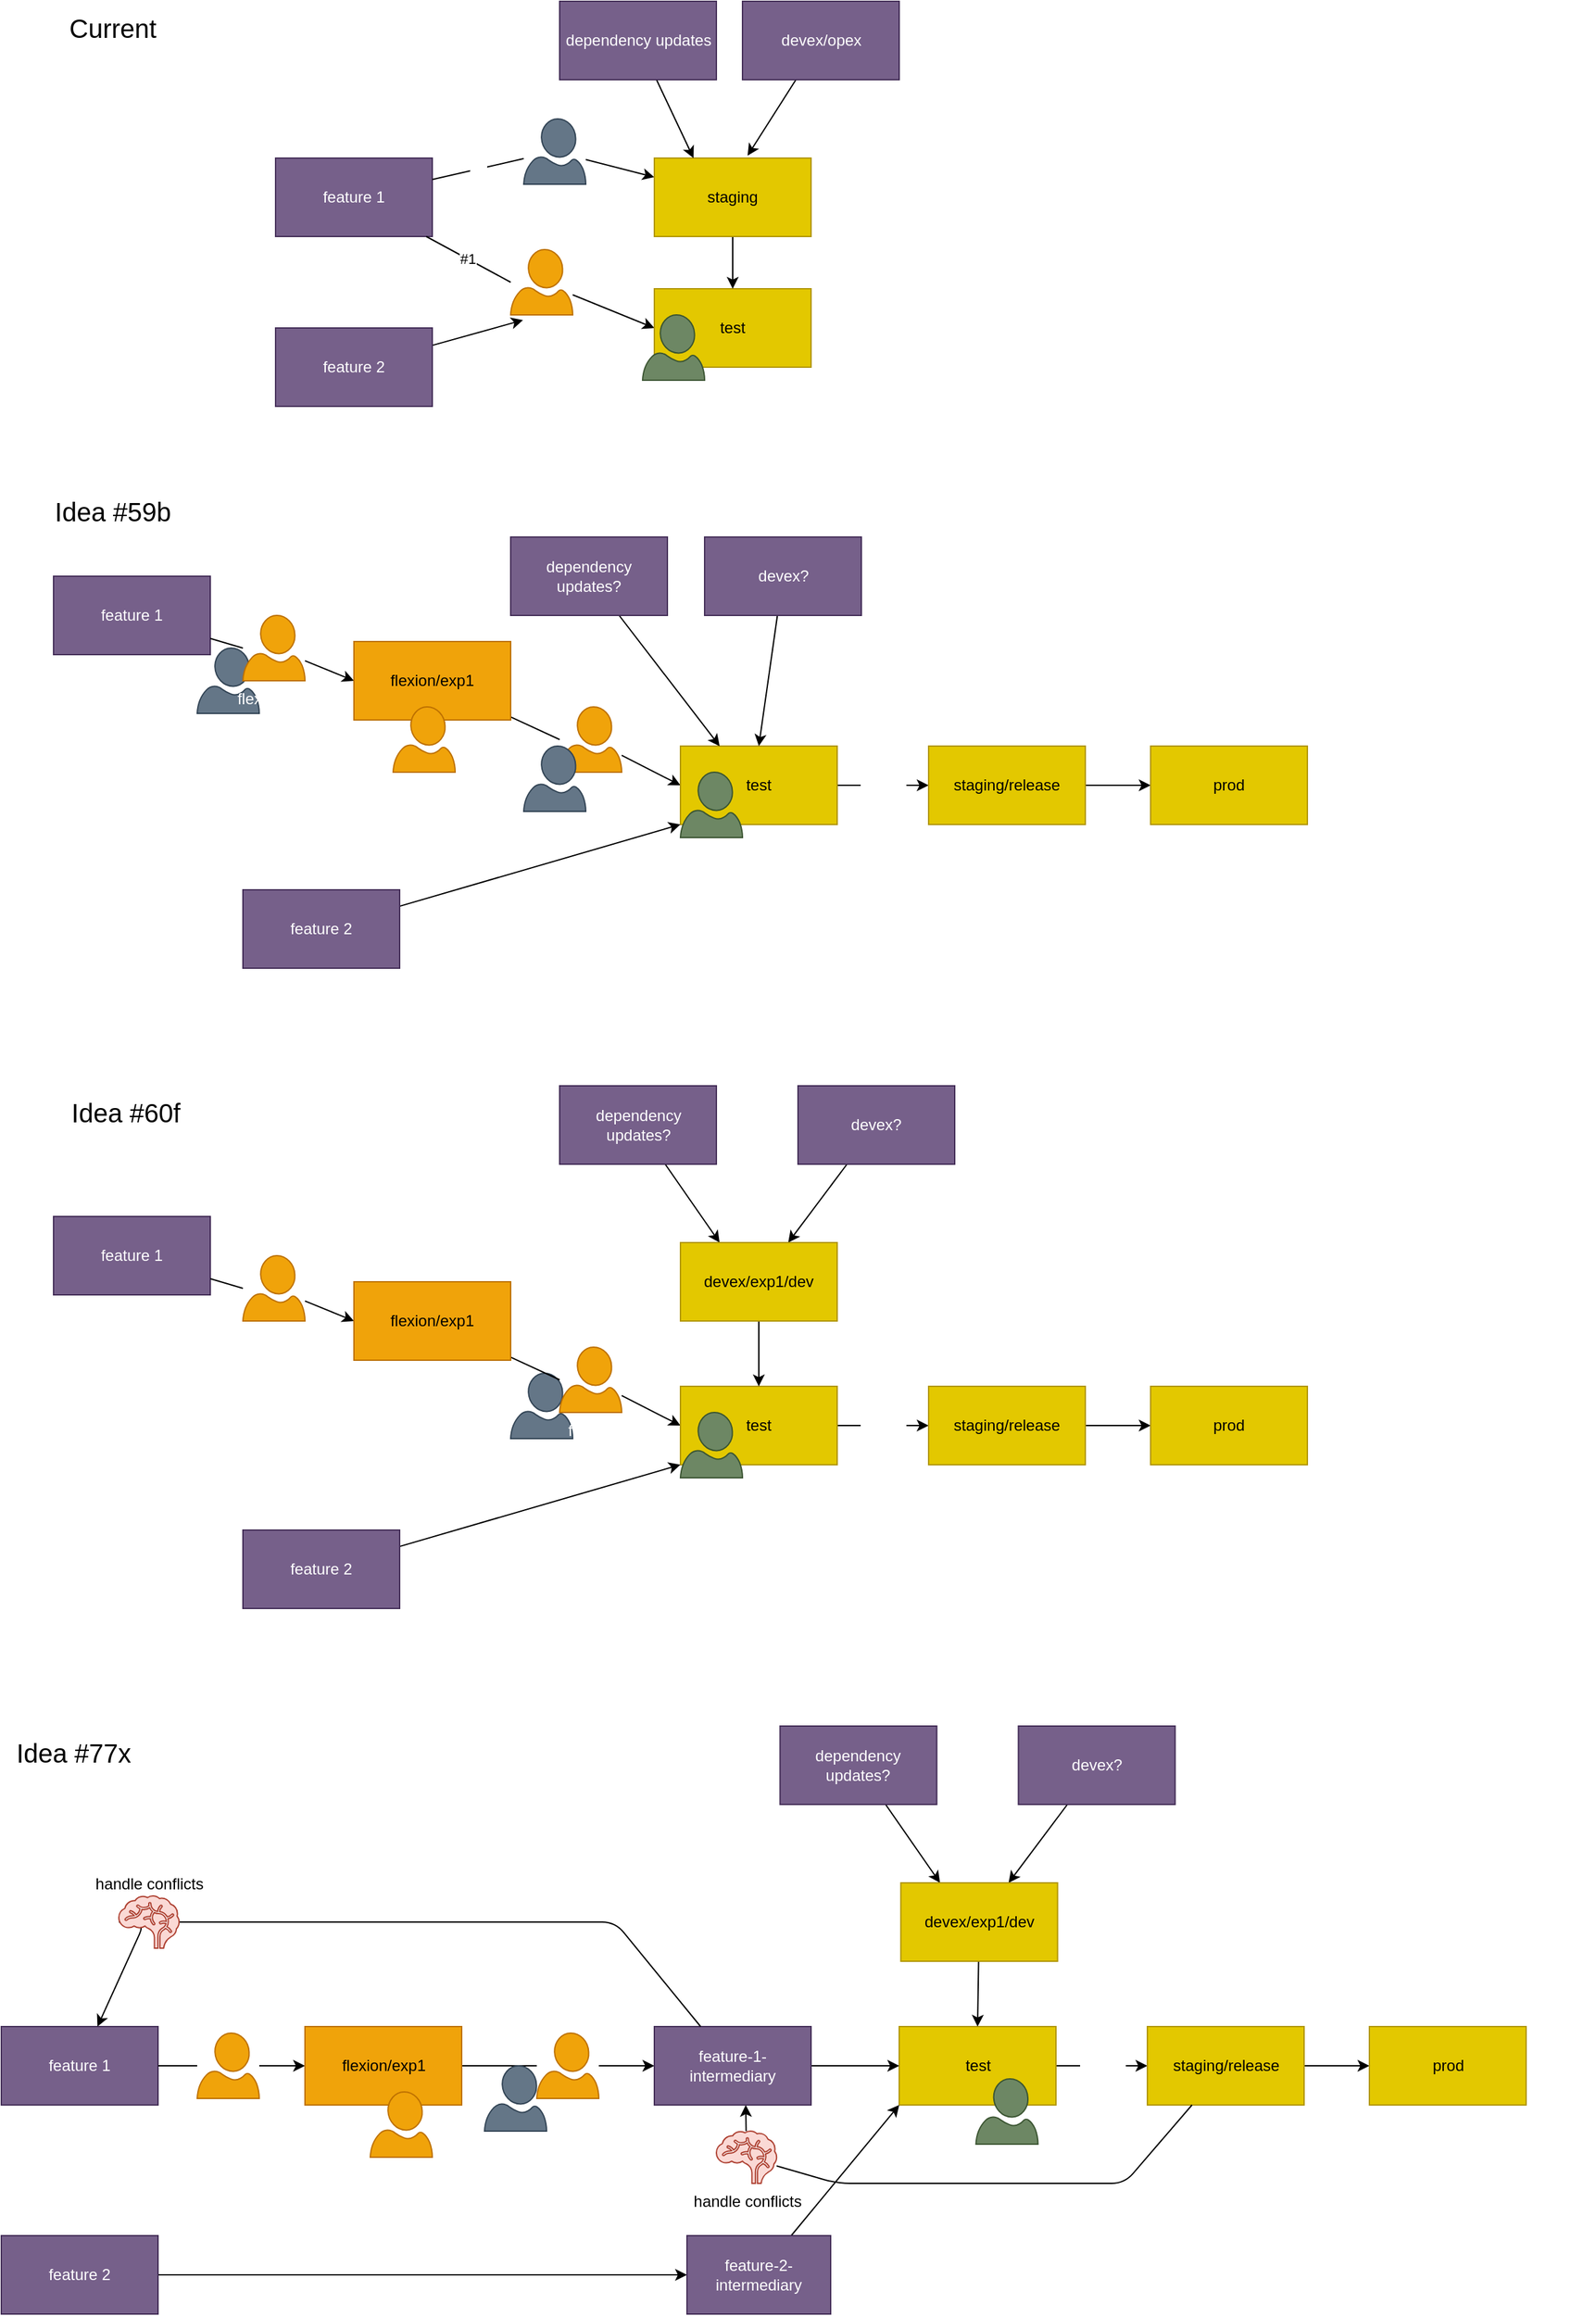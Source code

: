 <mxfile>
    <diagram id="F2tONFXF3S80tZAxkaJ6" name="Page-1">
        <mxGraphModel dx="1738" dy="584" grid="1" gridSize="10" guides="1" tooltips="1" connect="1" arrows="1" fold="1" page="1" pageScale="1" pageWidth="850" pageHeight="1100" math="0" shadow="0">
            <root>
                <mxCell id="0"/>
                <mxCell id="1" parent="0"/>
                <mxCell id="2" value="&lt;font style=&quot;font-size: 20px;&quot;&gt;Current&lt;/font&gt;" style="text;html=1;align=center;verticalAlign=middle;resizable=0;points=[];autosize=1;strokeColor=none;fillColor=none;" parent="1" vertex="1">
                    <mxGeometry x="-50" y="60" width="90" height="40" as="geometry"/>
                </mxCell>
                <mxCell id="3" value="&lt;font style=&quot;font-size: 20px;&quot;&gt;Idea #59b&lt;/font&gt;" style="text;html=1;align=center;verticalAlign=middle;resizable=0;points=[];autosize=1;strokeColor=none;fillColor=none;" parent="1" vertex="1">
                    <mxGeometry x="-60" y="430" width="110" height="40" as="geometry"/>
                </mxCell>
                <mxCell id="17" style="edgeStyle=none;html=1;entryX=0;entryY=0.5;entryDx=0;entryDy=0;startArrow=none;" parent="1" source="7" target="5" edge="1">
                    <mxGeometry relative="1" as="geometry"/>
                </mxCell>
                <mxCell id="23" style="edgeStyle=none;html=1;fontColor=#FFFFFF;startArrow=none;" parent="1" source="8" target="6" edge="1">
                    <mxGeometry relative="1" as="geometry"/>
                </mxCell>
                <mxCell id="4" value="feature 1" style="whiteSpace=wrap;html=1;fillColor=#76608a;fontColor=#ffffff;strokeColor=#432D57;" parent="1" vertex="1">
                    <mxGeometry x="120" y="180" width="120" height="60" as="geometry"/>
                </mxCell>
                <mxCell id="5" value="test" style="whiteSpace=wrap;html=1;fillColor=#e3c800;fontColor=#000000;strokeColor=#B09500;" parent="1" vertex="1">
                    <mxGeometry x="410" y="280" width="120" height="60" as="geometry"/>
                </mxCell>
                <mxCell id="37" style="edgeStyle=none;html=1;entryX=0.5;entryY=0;entryDx=0;entryDy=0;fontColor=#FFFFFF;" parent="1" source="6" target="5" edge="1">
                    <mxGeometry relative="1" as="geometry"/>
                </mxCell>
                <mxCell id="6" value="staging" style="whiteSpace=wrap;html=1;fillColor=#e3c800;fontColor=#000000;strokeColor=#B09500;" parent="1" vertex="1">
                    <mxGeometry x="410" y="180" width="120" height="60" as="geometry"/>
                </mxCell>
                <mxCell id="85" style="edgeStyle=none;html=1;entryX=0.199;entryY=1.08;entryDx=0;entryDy=0;entryPerimeter=0;fontSize=20;fontColor=#FFFFFF;" parent="1" source="10" target="7" edge="1">
                    <mxGeometry relative="1" as="geometry"/>
                </mxCell>
                <mxCell id="10" value="feature 2" style="whiteSpace=wrap;html=1;fillColor=#76608a;fontColor=#ffffff;strokeColor=#432D57;" parent="1" vertex="1">
                    <mxGeometry x="120" y="310" width="120" height="60" as="geometry"/>
                </mxCell>
                <mxCell id="19" value="tenille" style="verticalLabelPosition=bottom;html=1;verticalAlign=top;align=center;strokeColor=#3A5431;fillColor=#6d8764;shape=mxgraph.azure.user;fontColor=#ffffff;" parent="1" vertex="1">
                    <mxGeometry x="401" y="300" width="47.5" height="50" as="geometry"/>
                </mxCell>
                <mxCell id="24" value="#2" style="edgeStyle=none;html=1;fontColor=#FFFFFF;endArrow=none;" parent="1" source="4" target="8" edge="1">
                    <mxGeometry relative="1" as="geometry">
                        <mxPoint x="240" y="210" as="sourcePoint"/>
                        <mxPoint x="410" y="210" as="targetPoint"/>
                    </mxGeometry>
                </mxCell>
                <mxCell id="8" value="court eng" style="verticalLabelPosition=bottom;html=1;verticalAlign=top;align=center;strokeColor=#314354;fillColor=#647687;shape=mxgraph.azure.user;fontColor=#ffffff;" parent="1" vertex="1">
                    <mxGeometry x="310" y="150" width="47.5" height="50" as="geometry"/>
                </mxCell>
                <mxCell id="25" value="#1" style="edgeStyle=none;html=1;entryX=0;entryY=0.5;entryDx=0;entryDy=0;endArrow=none;" parent="1" source="4" target="7" edge="1">
                    <mxGeometry relative="1" as="geometry">
                        <mxPoint x="240" y="236.087" as="sourcePoint"/>
                        <mxPoint x="410" y="310" as="targetPoint"/>
                    </mxGeometry>
                </mxCell>
                <mxCell id="7" value="&lt;font color=&quot;#ffffff&quot;&gt;flexion&lt;/font&gt;" style="verticalLabelPosition=bottom;html=1;verticalAlign=top;align=center;strokeColor=#BD7000;fillColor=#f0a30a;shape=mxgraph.azure.user;fontColor=#000000;" parent="1" vertex="1">
                    <mxGeometry x="300" y="250" width="47.5" height="50" as="geometry"/>
                </mxCell>
                <mxCell id="26" style="edgeStyle=none;html=1;entryX=0;entryY=0.5;entryDx=0;entryDy=0;startArrow=none;" parent="1" source="36" target="29" edge="1">
                    <mxGeometry relative="1" as="geometry"/>
                </mxCell>
                <mxCell id="51" style="edgeStyle=none;html=1;entryX=0;entryY=0.5;entryDx=0;entryDy=0;fontColor=#FFFFFF;startArrow=none;" parent="1" source="52" target="47" edge="1">
                    <mxGeometry relative="1" as="geometry"/>
                </mxCell>
                <mxCell id="28" value="feature 1" style="whiteSpace=wrap;html=1;fillColor=#76608a;fontColor=#ffffff;strokeColor=#432D57;" parent="1" vertex="1">
                    <mxGeometry x="-50" y="500" width="120" height="60" as="geometry"/>
                </mxCell>
                <mxCell id="39" value="test&lt;br&gt;passes" style="edgeStyle=none;html=1;fontColor=#FFFFFF;" parent="1" source="29" target="38" edge="1">
                    <mxGeometry relative="1" as="geometry"/>
                </mxCell>
                <mxCell id="29" value="test" style="whiteSpace=wrap;html=1;fillColor=#e3c800;fontColor=#000000;strokeColor=#B09500;" parent="1" vertex="1">
                    <mxGeometry x="430" y="630" width="120" height="60" as="geometry"/>
                </mxCell>
                <mxCell id="40" style="edgeStyle=none;html=1;entryX=0;entryY=1;entryDx=0;entryDy=0;fontColor=#FFFFFF;" parent="1" source="31" target="29" edge="1">
                    <mxGeometry relative="1" as="geometry"/>
                </mxCell>
                <mxCell id="31" value="feature 2" style="whiteSpace=wrap;html=1;fillColor=#76608a;fontColor=#ffffff;strokeColor=#432D57;" parent="1" vertex="1">
                    <mxGeometry x="95" y="740" width="120" height="60" as="geometry"/>
                </mxCell>
                <mxCell id="32" value="tenille" style="verticalLabelPosition=bottom;html=1;verticalAlign=top;align=center;strokeColor=#3A5431;fillColor=#6d8764;shape=mxgraph.azure.user;fontColor=#ffffff;" parent="1" vertex="1">
                    <mxGeometry x="430" y="650" width="47.5" height="50" as="geometry"/>
                </mxCell>
                <mxCell id="34" value="court eng" style="verticalLabelPosition=bottom;html=1;verticalAlign=top;align=center;strokeColor=#314354;fillColor=#647687;shape=mxgraph.azure.user;fontColor=#ffffff;" parent="1" vertex="1">
                    <mxGeometry x="60" y="555" width="47.5" height="50" as="geometry"/>
                </mxCell>
                <mxCell id="35" value="" style="edgeStyle=none;html=1;entryX=0;entryY=0.5;entryDx=0;entryDy=0;endArrow=none;startArrow=none;" parent="1" source="47" target="36" edge="1">
                    <mxGeometry relative="1" as="geometry">
                        <mxPoint x="260" y="586.087" as="sourcePoint"/>
                        <mxPoint x="430" y="660" as="targetPoint"/>
                    </mxGeometry>
                </mxCell>
                <mxCell id="36" value="&lt;font color=&quot;#ffffff&quot;&gt;flexion&lt;/font&gt;" style="verticalLabelPosition=bottom;html=1;verticalAlign=top;align=center;strokeColor=#BD7000;fillColor=#f0a30a;shape=mxgraph.azure.user;fontColor=#000000;" parent="1" vertex="1">
                    <mxGeometry x="337.5" y="600" width="47.5" height="50" as="geometry"/>
                </mxCell>
                <mxCell id="46" style="edgeStyle=none;html=1;entryX=0;entryY=0.5;entryDx=0;entryDy=0;fontColor=#FFFFFF;" parent="1" source="38" target="45" edge="1">
                    <mxGeometry relative="1" as="geometry"/>
                </mxCell>
                <mxCell id="38" value="staging/release" style="whiteSpace=wrap;html=1;fillColor=#e3c800;fontColor=#000000;strokeColor=#B09500;" parent="1" vertex="1">
                    <mxGeometry x="620" y="630" width="120" height="60" as="geometry"/>
                </mxCell>
                <mxCell id="42" style="edgeStyle=none;html=1;entryX=0.5;entryY=0;entryDx=0;entryDy=0;fontColor=#FFFFFF;" parent="1" source="41" target="29" edge="1">
                    <mxGeometry relative="1" as="geometry"/>
                </mxCell>
                <mxCell id="41" value="devex?" style="whiteSpace=wrap;html=1;fillColor=#76608a;fontColor=#ffffff;strokeColor=#432D57;" parent="1" vertex="1">
                    <mxGeometry x="448.5" y="470" width="120" height="60" as="geometry"/>
                </mxCell>
                <mxCell id="44" style="edgeStyle=none;html=1;entryX=0.25;entryY=0;entryDx=0;entryDy=0;fontColor=#FFFFFF;" parent="1" source="43" target="29" edge="1">
                    <mxGeometry relative="1" as="geometry"/>
                </mxCell>
                <mxCell id="43" value="dependency updates?" style="whiteSpace=wrap;html=1;fillColor=#76608a;fontColor=#ffffff;strokeColor=#432D57;" parent="1" vertex="1">
                    <mxGeometry x="300" y="470" width="120" height="60" as="geometry"/>
                </mxCell>
                <mxCell id="45" value="prod" style="whiteSpace=wrap;html=1;fillColor=#e3c800;fontColor=#000000;strokeColor=#B09500;" parent="1" vertex="1">
                    <mxGeometry x="790" y="630" width="120" height="60" as="geometry"/>
                </mxCell>
                <mxCell id="47" value="flexion/exp1" style="whiteSpace=wrap;html=1;fillColor=#f0a30a;fontColor=#000000;strokeColor=#BD7000;" parent="1" vertex="1">
                    <mxGeometry x="180" y="550" width="120" height="60" as="geometry"/>
                </mxCell>
                <mxCell id="53" value="" style="edgeStyle=none;html=1;entryX=0;entryY=0.5;entryDx=0;entryDy=0;fontColor=#FFFFFF;endArrow=none;" parent="1" source="28" target="52" edge="1">
                    <mxGeometry relative="1" as="geometry">
                        <mxPoint x="130" y="561.818" as="sourcePoint"/>
                        <mxPoint x="180" y="580" as="targetPoint"/>
                    </mxGeometry>
                </mxCell>
                <mxCell id="52" value="&lt;font color=&quot;#ffffff&quot;&gt;flexion dev&lt;/font&gt;" style="verticalLabelPosition=bottom;html=1;verticalAlign=top;align=center;strokeColor=#BD7000;fillColor=#f0a30a;shape=mxgraph.azure.user;fontColor=#000000;" parent="1" vertex="1">
                    <mxGeometry x="95" y="530" width="47.5" height="50" as="geometry"/>
                </mxCell>
                <mxCell id="54" value="&lt;font style=&quot;font-size: 20px;&quot;&gt;Idea #60f&lt;/font&gt;" style="text;html=1;align=center;verticalAlign=middle;resizable=0;points=[];autosize=1;strokeColor=none;fillColor=none;" parent="1" vertex="1">
                    <mxGeometry x="-50" y="890" width="110" height="40" as="geometry"/>
                </mxCell>
                <mxCell id="55" style="edgeStyle=none;html=1;entryX=0;entryY=0.5;entryDx=0;entryDy=0;startArrow=none;" parent="1" source="65" target="59" edge="1">
                    <mxGeometry relative="1" as="geometry"/>
                </mxCell>
                <mxCell id="56" style="edgeStyle=none;html=1;entryX=0;entryY=0.5;entryDx=0;entryDy=0;fontColor=#FFFFFF;startArrow=none;" parent="1" source="75" target="73" edge="1">
                    <mxGeometry relative="1" as="geometry"/>
                </mxCell>
                <mxCell id="57" value="feature 1" style="whiteSpace=wrap;html=1;fillColor=#76608a;fontColor=#ffffff;strokeColor=#432D57;" parent="1" vertex="1">
                    <mxGeometry x="-50" y="990" width="120" height="60" as="geometry"/>
                </mxCell>
                <mxCell id="58" value="test&lt;br&gt;passes" style="edgeStyle=none;html=1;fontColor=#FFFFFF;" parent="1" source="59" target="67" edge="1">
                    <mxGeometry relative="1" as="geometry"/>
                </mxCell>
                <mxCell id="59" value="test" style="whiteSpace=wrap;html=1;fillColor=#e3c800;fontColor=#000000;strokeColor=#B09500;" parent="1" vertex="1">
                    <mxGeometry x="430" y="1120" width="120" height="60" as="geometry"/>
                </mxCell>
                <mxCell id="60" style="edgeStyle=none;html=1;entryX=0;entryY=1;entryDx=0;entryDy=0;fontColor=#FFFFFF;" parent="1" source="61" target="59" edge="1">
                    <mxGeometry relative="1" as="geometry"/>
                </mxCell>
                <mxCell id="61" value="feature 2" style="whiteSpace=wrap;html=1;fillColor=#76608a;fontColor=#ffffff;strokeColor=#432D57;" parent="1" vertex="1">
                    <mxGeometry x="95" y="1230" width="120" height="60" as="geometry"/>
                </mxCell>
                <mxCell id="62" value="tenille" style="verticalLabelPosition=bottom;html=1;verticalAlign=top;align=center;strokeColor=#3A5431;fillColor=#6d8764;shape=mxgraph.azure.user;fontColor=#ffffff;" parent="1" vertex="1">
                    <mxGeometry x="430" y="1140" width="47.5" height="50" as="geometry"/>
                </mxCell>
                <mxCell id="63" value="court eng" style="verticalLabelPosition=bottom;html=1;verticalAlign=top;align=center;strokeColor=#314354;fillColor=#647687;shape=mxgraph.azure.user;fontColor=#ffffff;" parent="1" vertex="1">
                    <mxGeometry x="300" y="1110" width="47.5" height="50" as="geometry"/>
                </mxCell>
                <mxCell id="64" value="" style="edgeStyle=none;html=1;entryX=0;entryY=0.5;entryDx=0;entryDy=0;endArrow=none;startArrow=none;" parent="1" source="73" target="65" edge="1">
                    <mxGeometry relative="1" as="geometry">
                        <mxPoint x="260" y="1076.087" as="sourcePoint"/>
                        <mxPoint x="430" y="1150" as="targetPoint"/>
                    </mxGeometry>
                </mxCell>
                <mxCell id="65" value="&lt;font color=&quot;#ffffff&quot;&gt;flexion&lt;/font&gt;" style="verticalLabelPosition=bottom;html=1;verticalAlign=top;align=center;strokeColor=#BD7000;fillColor=#f0a30a;shape=mxgraph.azure.user;fontColor=#000000;" parent="1" vertex="1">
                    <mxGeometry x="337.5" y="1090" width="47.5" height="50" as="geometry"/>
                </mxCell>
                <mxCell id="66" style="edgeStyle=none;html=1;entryX=0;entryY=0.5;entryDx=0;entryDy=0;fontColor=#FFFFFF;" parent="1" source="67" target="72" edge="1">
                    <mxGeometry relative="1" as="geometry"/>
                </mxCell>
                <mxCell id="67" value="staging/release" style="whiteSpace=wrap;html=1;fillColor=#e3c800;fontColor=#000000;strokeColor=#B09500;" parent="1" vertex="1">
                    <mxGeometry x="620" y="1120" width="120" height="60" as="geometry"/>
                </mxCell>
                <mxCell id="79" style="edgeStyle=none;html=1;fontColor=#FFFFFF;" parent="1" source="69" target="76" edge="1">
                    <mxGeometry relative="1" as="geometry"/>
                </mxCell>
                <mxCell id="69" value="devex?" style="whiteSpace=wrap;html=1;fillColor=#76608a;fontColor=#ffffff;strokeColor=#432D57;" parent="1" vertex="1">
                    <mxGeometry x="520" y="890" width="120" height="60" as="geometry"/>
                </mxCell>
                <mxCell id="78" style="edgeStyle=none;html=1;entryX=0.25;entryY=0;entryDx=0;entryDy=0;fontColor=#FFFFFF;" parent="1" source="71" target="76" edge="1">
                    <mxGeometry relative="1" as="geometry"/>
                </mxCell>
                <mxCell id="71" value="dependency updates?" style="whiteSpace=wrap;html=1;fillColor=#76608a;fontColor=#ffffff;strokeColor=#432D57;" parent="1" vertex="1">
                    <mxGeometry x="337.5" y="890" width="120" height="60" as="geometry"/>
                </mxCell>
                <mxCell id="72" value="prod" style="whiteSpace=wrap;html=1;fillColor=#e3c800;fontColor=#000000;strokeColor=#B09500;" parent="1" vertex="1">
                    <mxGeometry x="790" y="1120" width="120" height="60" as="geometry"/>
                </mxCell>
                <mxCell id="73" value="flexion/exp1" style="whiteSpace=wrap;html=1;fillColor=#f0a30a;fontColor=#000000;strokeColor=#BD7000;" parent="1" vertex="1">
                    <mxGeometry x="180" y="1040" width="120" height="60" as="geometry"/>
                </mxCell>
                <mxCell id="74" value="" style="edgeStyle=none;html=1;entryX=0;entryY=0.5;entryDx=0;entryDy=0;fontColor=#FFFFFF;endArrow=none;" parent="1" source="57" target="75" edge="1">
                    <mxGeometry relative="1" as="geometry">
                        <mxPoint x="130" y="1051.818" as="sourcePoint"/>
                        <mxPoint x="180" y="1070" as="targetPoint"/>
                    </mxGeometry>
                </mxCell>
                <mxCell id="75" value="&lt;font color=&quot;#ffffff&quot;&gt;flexion&lt;/font&gt;" style="verticalLabelPosition=bottom;html=1;verticalAlign=top;align=center;strokeColor=#BD7000;fillColor=#f0a30a;shape=mxgraph.azure.user;fontColor=#000000;" parent="1" vertex="1">
                    <mxGeometry x="95" y="1020" width="47.5" height="50" as="geometry"/>
                </mxCell>
                <mxCell id="80" style="edgeStyle=none;html=1;entryX=0.5;entryY=0;entryDx=0;entryDy=0;fontColor=#FFFFFF;" parent="1" source="76" target="59" edge="1">
                    <mxGeometry relative="1" as="geometry"/>
                </mxCell>
                <mxCell id="76" value="devex/exp1/dev" style="whiteSpace=wrap;html=1;fillColor=#e3c800;fontColor=#000000;strokeColor=#B09500;" parent="1" vertex="1">
                    <mxGeometry x="430" y="1010" width="120" height="60" as="geometry"/>
                </mxCell>
                <mxCell id="82" style="edgeStyle=none;html=1;entryX=0.595;entryY=-0.031;entryDx=0;entryDy=0;entryPerimeter=0;fontColor=#FFFFFF;" parent="1" source="81" target="6" edge="1">
                    <mxGeometry relative="1" as="geometry"/>
                </mxCell>
                <mxCell id="81" value="devex/opex" style="whiteSpace=wrap;html=1;fillColor=#76608a;fontColor=#ffffff;strokeColor=#432D57;" parent="1" vertex="1">
                    <mxGeometry x="477.5" y="60" width="120" height="60" as="geometry"/>
                </mxCell>
                <mxCell id="84" style="edgeStyle=none;html=1;entryX=0.25;entryY=0;entryDx=0;entryDy=0;fontColor=#FFFFFF;" parent="1" source="83" target="6" edge="1">
                    <mxGeometry relative="1" as="geometry"/>
                </mxCell>
                <mxCell id="83" value="dependency updates" style="whiteSpace=wrap;html=1;fillColor=#76608a;fontColor=#ffffff;strokeColor=#432D57;" parent="1" vertex="1">
                    <mxGeometry x="337.5" y="60" width="120" height="60" as="geometry"/>
                </mxCell>
                <mxCell id="87" value="&lt;ul&gt;&lt;li style=&quot;text-align: left;&quot;&gt;&lt;span style=&quot;background-color: initial;&quot;&gt;Does this really need the prod data set to be tested?&lt;/span&gt;&lt;/li&gt;&lt;li&gt;UX/UI Review?&lt;/li&gt;&lt;li&gt;Painpoint: Court Eng re-reviews entire PR into Test if it fails&lt;br&gt;&lt;br&gt;&lt;/li&gt;&lt;/ul&gt;" style="text;html=1;align=left;verticalAlign=middle;resizable=0;points=[];autosize=1;strokeColor=none;fillColor=none;fontSize=20;fontColor=#FFFFFF;" parent="1" vertex="1">
                    <mxGeometry x="540" y="315" width="590" height="170" as="geometry"/>
                </mxCell>
                <mxCell id="89" value="&lt;font color=&quot;#ffffff&quot;&gt;flexion ui/ux&lt;/font&gt;" style="verticalLabelPosition=bottom;html=1;verticalAlign=top;align=center;strokeColor=#BD7000;fillColor=#f0a30a;shape=mxgraph.azure.user;fontColor=#000000;" parent="1" vertex="1">
                    <mxGeometry x="210" y="600" width="47.5" height="50" as="geometry"/>
                </mxCell>
                <mxCell id="92" value="court eng" style="verticalLabelPosition=bottom;html=1;verticalAlign=top;align=center;strokeColor=#314354;fillColor=#647687;shape=mxgraph.azure.user;fontColor=#ffffff;" parent="1" vertex="1">
                    <mxGeometry x="310" y="630" width="47.5" height="50" as="geometry"/>
                </mxCell>
                <mxCell id="93" value="&lt;font style=&quot;font-size: 20px;&quot;&gt;Idea #77x&lt;/font&gt;" style="text;html=1;align=center;verticalAlign=middle;resizable=0;points=[];autosize=1;strokeColor=none;fillColor=none;" parent="1" vertex="1">
                    <mxGeometry x="-90" y="1380" width="110" height="40" as="geometry"/>
                </mxCell>
                <mxCell id="95" style="edgeStyle=none;html=1;entryX=0;entryY=0.5;entryDx=0;entryDy=0;fontColor=#FFFFFF;startArrow=none;" parent="1" source="114" target="112" edge="1">
                    <mxGeometry relative="1" as="geometry"/>
                </mxCell>
                <mxCell id="96" value="feature 1" style="whiteSpace=wrap;html=1;fillColor=#76608a;fontColor=#ffffff;strokeColor=#432D57;" parent="1" vertex="1">
                    <mxGeometry x="-90" y="1610" width="120" height="60" as="geometry"/>
                </mxCell>
                <mxCell id="97" value="test&lt;br&gt;passes" style="edgeStyle=none;html=1;fontColor=#FFFFFF;" parent="1" source="98" target="106" edge="1">
                    <mxGeometry relative="1" as="geometry"/>
                </mxCell>
                <mxCell id="98" value="test" style="whiteSpace=wrap;html=1;fillColor=#e3c800;fontColor=#000000;strokeColor=#B09500;" parent="1" vertex="1">
                    <mxGeometry x="597.5" y="1610" width="120" height="60" as="geometry"/>
                </mxCell>
                <mxCell id="101" value="tenille" style="verticalLabelPosition=bottom;html=1;verticalAlign=top;align=center;strokeColor=#3A5431;fillColor=#6d8764;shape=mxgraph.azure.user;fontColor=#ffffff;" parent="1" vertex="1">
                    <mxGeometry x="656.25" y="1650" width="47.5" height="50" as="geometry"/>
                </mxCell>
                <mxCell id="103" value="" style="edgeStyle=none;html=1;entryX=0;entryY=0.5;entryDx=0;entryDy=0;endArrow=none;startArrow=none;" parent="1" source="112" target="104" edge="1">
                    <mxGeometry relative="1" as="geometry">
                        <mxPoint x="250" y="1536.087" as="sourcePoint"/>
                        <mxPoint x="420" y="1610" as="targetPoint"/>
                    </mxGeometry>
                </mxCell>
                <mxCell id="120" style="edgeStyle=none;html=1;entryX=0;entryY=0.5;entryDx=0;entryDy=0;fontSize=20;fontColor=#FFFFFF;" parent="1" source="104" target="117" edge="1">
                    <mxGeometry relative="1" as="geometry"/>
                </mxCell>
                <mxCell id="104" value="&lt;font color=&quot;#ffffff&quot;&gt;flexion dev&lt;/font&gt;" style="verticalLabelPosition=bottom;html=1;verticalAlign=top;align=center;strokeColor=#BD7000;fillColor=#f0a30a;shape=mxgraph.azure.user;fontColor=#000000;" parent="1" vertex="1">
                    <mxGeometry x="320" y="1615" width="47.5" height="50" as="geometry"/>
                </mxCell>
                <mxCell id="105" style="edgeStyle=none;html=1;entryX=0;entryY=0.5;entryDx=0;entryDy=0;fontColor=#FFFFFF;" parent="1" source="106" target="111" edge="1">
                    <mxGeometry relative="1" as="geometry"/>
                </mxCell>
                <mxCell id="131" style="edgeStyle=none;html=1;startArrow=none;" edge="1" parent="1" source="141">
                    <mxGeometry relative="1" as="geometry">
                        <Array as="points"/>
                        <mxPoint x="480" y="1670" as="targetPoint"/>
                    </mxGeometry>
                </mxCell>
                <mxCell id="106" value="staging/release" style="whiteSpace=wrap;html=1;fillColor=#e3c800;fontColor=#000000;strokeColor=#B09500;" parent="1" vertex="1">
                    <mxGeometry x="787.5" y="1610" width="120" height="60" as="geometry"/>
                </mxCell>
                <mxCell id="111" value="prod" style="whiteSpace=wrap;html=1;fillColor=#e3c800;fontColor=#000000;strokeColor=#B09500;" parent="1" vertex="1">
                    <mxGeometry x="957.5" y="1610" width="120" height="60" as="geometry"/>
                </mxCell>
                <mxCell id="112" value="flexion/exp1" style="whiteSpace=wrap;html=1;fillColor=#f0a30a;fontColor=#000000;strokeColor=#BD7000;" parent="1" vertex="1">
                    <mxGeometry x="142.5" y="1610" width="120" height="60" as="geometry"/>
                </mxCell>
                <mxCell id="113" value="" style="edgeStyle=none;html=1;entryX=0;entryY=0.5;entryDx=0;entryDy=0;fontColor=#FFFFFF;endArrow=none;" parent="1" source="96" target="114" edge="1">
                    <mxGeometry relative="1" as="geometry">
                        <mxPoint x="120" y="1511.818" as="sourcePoint"/>
                        <mxPoint x="170" y="1530" as="targetPoint"/>
                    </mxGeometry>
                </mxCell>
                <mxCell id="114" value="&lt;font color=&quot;#ffffff&quot;&gt;flexion dev&lt;/font&gt;" style="verticalLabelPosition=bottom;html=1;verticalAlign=top;align=center;strokeColor=#BD7000;fillColor=#f0a30a;shape=mxgraph.azure.user;fontColor=#000000;" parent="1" vertex="1">
                    <mxGeometry x="60" y="1615" width="47.5" height="50" as="geometry"/>
                </mxCell>
                <mxCell id="115" value="&lt;font color=&quot;#ffffff&quot;&gt;flexion ui/ux&lt;/font&gt;" style="verticalLabelPosition=bottom;html=1;verticalAlign=top;align=center;strokeColor=#BD7000;fillColor=#f0a30a;shape=mxgraph.azure.user;fontColor=#000000;" parent="1" vertex="1">
                    <mxGeometry x="192.5" y="1660" width="47.5" height="50" as="geometry"/>
                </mxCell>
                <mxCell id="116" value="court eng" style="verticalLabelPosition=bottom;html=1;verticalAlign=top;align=center;strokeColor=#314354;fillColor=#647687;shape=mxgraph.azure.user;fontColor=#ffffff;" parent="1" vertex="1">
                    <mxGeometry x="280" y="1640" width="47.5" height="50" as="geometry"/>
                </mxCell>
                <mxCell id="119" style="edgeStyle=none;html=1;entryX=0;entryY=0.5;entryDx=0;entryDy=0;fontSize=20;fontColor=#FFFFFF;" parent="1" source="117" target="98" edge="1">
                    <mxGeometry relative="1" as="geometry"/>
                </mxCell>
                <mxCell id="132" style="edgeStyle=none;html=1;startArrow=none;" edge="1" parent="1" source="137" target="96">
                    <mxGeometry relative="1" as="geometry">
                        <Array as="points">
                            <mxPoint x="20" y="1530"/>
                        </Array>
                    </mxGeometry>
                </mxCell>
                <mxCell id="117" value="feature-1-intermediary" style="whiteSpace=wrap;html=1;fillColor=#76608a;fontColor=#ffffff;strokeColor=#432D57;" parent="1" vertex="1">
                    <mxGeometry x="410" y="1610" width="120" height="60" as="geometry"/>
                </mxCell>
                <mxCell id="124" style="edgeStyle=none;html=1;fontColor=#FFFFFF;" parent="1" source="125" target="128" edge="1">
                    <mxGeometry relative="1" as="geometry"/>
                </mxCell>
                <mxCell id="125" value="devex?" style="whiteSpace=wrap;html=1;fillColor=#76608a;fontColor=#ffffff;strokeColor=#432D57;" parent="1" vertex="1">
                    <mxGeometry x="688.75" y="1380" width="120" height="60" as="geometry"/>
                </mxCell>
                <mxCell id="126" style="edgeStyle=none;html=1;entryX=0.25;entryY=0;entryDx=0;entryDy=0;fontColor=#FFFFFF;" parent="1" source="127" target="128" edge="1">
                    <mxGeometry relative="1" as="geometry"/>
                </mxCell>
                <mxCell id="127" value="dependency updates?" style="whiteSpace=wrap;html=1;fillColor=#76608a;fontColor=#ffffff;strokeColor=#432D57;" parent="1" vertex="1">
                    <mxGeometry x="506.25" y="1380" width="120" height="60" as="geometry"/>
                </mxCell>
                <mxCell id="129" style="edgeStyle=none;html=1;entryX=0.5;entryY=0;entryDx=0;entryDy=0;fontSize=20;fontColor=#FFFFFF;" parent="1" source="128" target="98" edge="1">
                    <mxGeometry relative="1" as="geometry"/>
                </mxCell>
                <mxCell id="128" value="devex/exp1/dev" style="whiteSpace=wrap;html=1;fillColor=#e3c800;fontColor=#000000;strokeColor=#B09500;" parent="1" vertex="1">
                    <mxGeometry x="598.75" y="1500" width="120" height="60" as="geometry"/>
                </mxCell>
                <mxCell id="135" style="edgeStyle=none;html=1;entryX=0;entryY=0.5;entryDx=0;entryDy=0;" edge="1" parent="1" source="133" target="134">
                    <mxGeometry relative="1" as="geometry"/>
                </mxCell>
                <mxCell id="133" value="feature 2" style="whiteSpace=wrap;html=1;fillColor=#76608a;fontColor=#ffffff;strokeColor=#432D57;" vertex="1" parent="1">
                    <mxGeometry x="-90" y="1770" width="120" height="60" as="geometry"/>
                </mxCell>
                <mxCell id="136" style="edgeStyle=none;html=1;entryX=0;entryY=1;entryDx=0;entryDy=0;" edge="1" parent="1" source="134" target="98">
                    <mxGeometry relative="1" as="geometry"/>
                </mxCell>
                <mxCell id="134" value="feature-2-intermediary" style="whiteSpace=wrap;html=1;fillColor=#76608a;fontColor=#ffffff;strokeColor=#432D57;" vertex="1" parent="1">
                    <mxGeometry x="435" y="1770" width="110" height="60" as="geometry"/>
                </mxCell>
                <mxCell id="142" value="" style="edgeStyle=none;html=1;endArrow=none;" edge="1" parent="1" source="106" target="141">
                    <mxGeometry relative="1" as="geometry">
                        <Array as="points">
                            <mxPoint x="770" y="1730"/>
                            <mxPoint x="550" y="1730"/>
                        </Array>
                        <mxPoint x="480" y="1670" as="targetPoint"/>
                        <mxPoint x="821.667" y="1670" as="sourcePoint"/>
                    </mxGeometry>
                </mxCell>
                <mxCell id="141" value="handle conflicts" style="shape=mxgraph.signs.healthcare.brain;html=1;pointerEvents=1;fillColor=#fad9d5;strokeColor=#ae4132;verticalLabelPosition=bottom;verticalAlign=top;align=center;" vertex="1" parent="1">
                    <mxGeometry x="457.5" y="1690" width="46.12" height="40" as="geometry"/>
                </mxCell>
                <mxCell id="144" value="" style="edgeStyle=none;html=1;endArrow=none;" edge="1" parent="1" source="117" target="137">
                    <mxGeometry relative="1" as="geometry">
                        <Array as="points">
                            <mxPoint x="380" y="1530"/>
                        </Array>
                        <mxPoint x="445.455" y="1610" as="sourcePoint"/>
                        <mxPoint x="-16.364" y="1610" as="targetPoint"/>
                    </mxGeometry>
                </mxCell>
                <mxCell id="137" value="handle conflicts" style="shape=mxgraph.signs.healthcare.brain;html=1;pointerEvents=1;fillColor=#fad9d5;strokeColor=#ae4132;verticalLabelPosition=top;verticalAlign=bottom;align=center;labelPosition=center;" vertex="1" parent="1">
                    <mxGeometry x="2.665e-15" y="1510" width="46.12" height="40" as="geometry"/>
                </mxCell>
            </root>
        </mxGraphModel>
    </diagram>
</mxfile>
